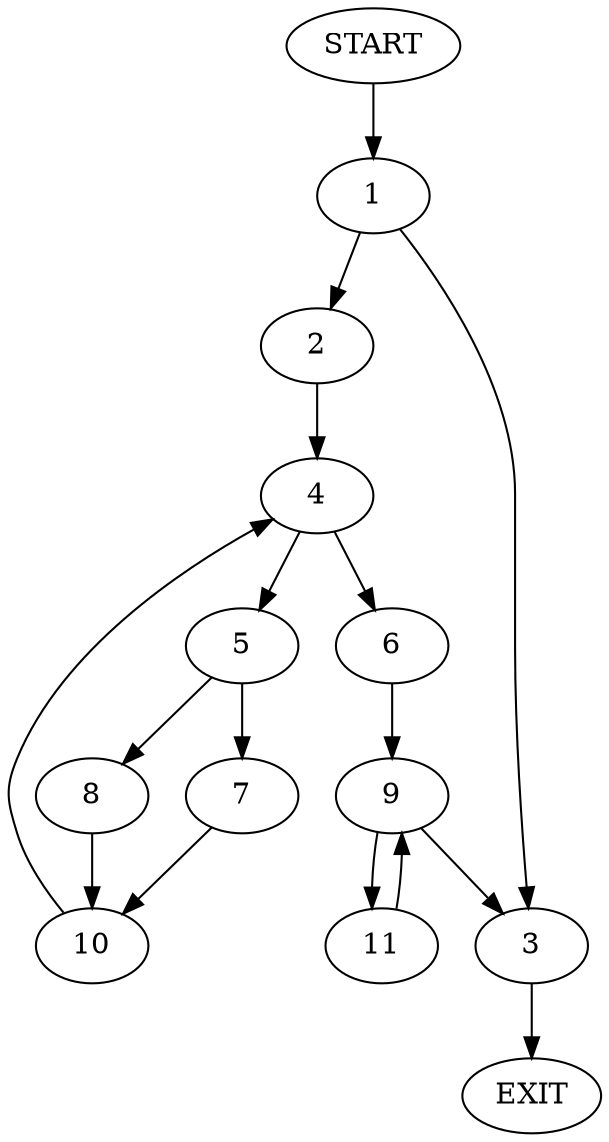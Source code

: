 digraph {
0 [label="START"]
12 [label="EXIT"]
0 -> 1
1 -> 2
1 -> 3
3 -> 12
2 -> 4
4 -> 5
4 -> 6
5 -> 7
5 -> 8
6 -> 9
8 -> 10
7 -> 10
10 -> 4
9 -> 11
9 -> 3
11 -> 9
}
